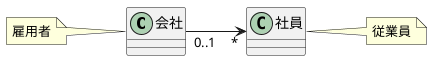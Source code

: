@startuml
left to right direction
class 会社 {}
class 社員 {}
' 会社 -->社員:雇う
会社 "0..1" --> "*" 社員
note left of 会社:雇用者
note right of 社員:従業員
@enduml